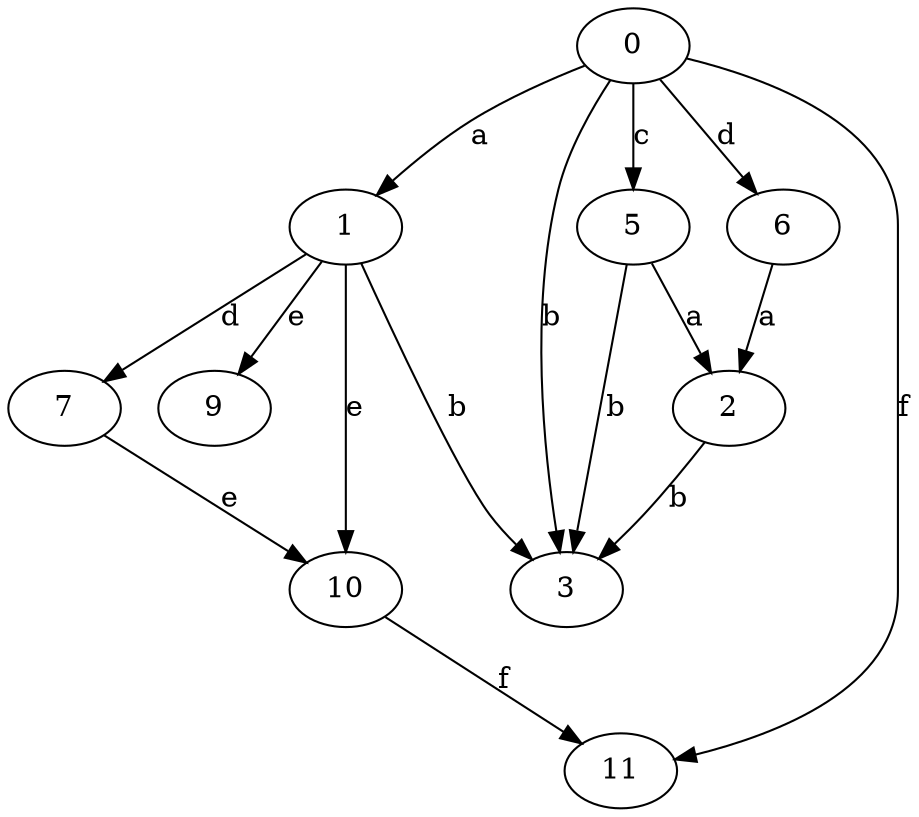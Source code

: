 strict digraph  {
1;
2;
3;
0;
5;
6;
7;
9;
10;
11;
1 -> 3  [label=b];
1 -> 7  [label=d];
1 -> 9  [label=e];
1 -> 10  [label=e];
2 -> 3  [label=b];
0 -> 1  [label=a];
0 -> 3  [label=b];
0 -> 5  [label=c];
0 -> 6  [label=d];
0 -> 11  [label=f];
5 -> 2  [label=a];
5 -> 3  [label=b];
6 -> 2  [label=a];
7 -> 10  [label=e];
10 -> 11  [label=f];
}
